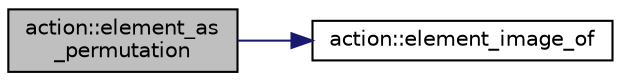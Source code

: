 digraph "action::element_as_permutation"
{
  edge [fontname="Helvetica",fontsize="10",labelfontname="Helvetica",labelfontsize="10"];
  node [fontname="Helvetica",fontsize="10",shape=record];
  rankdir="LR";
  Node2927 [label="action::element_as\l_permutation",height=0.2,width=0.4,color="black", fillcolor="grey75", style="filled", fontcolor="black"];
  Node2927 -> Node2928 [color="midnightblue",fontsize="10",style="solid",fontname="Helvetica"];
  Node2928 [label="action::element_image_of",height=0.2,width=0.4,color="black", fillcolor="white", style="filled",URL="$d2/d86/classaction.html#ae09559d4537a048fc860f8a74a31393d"];
}
